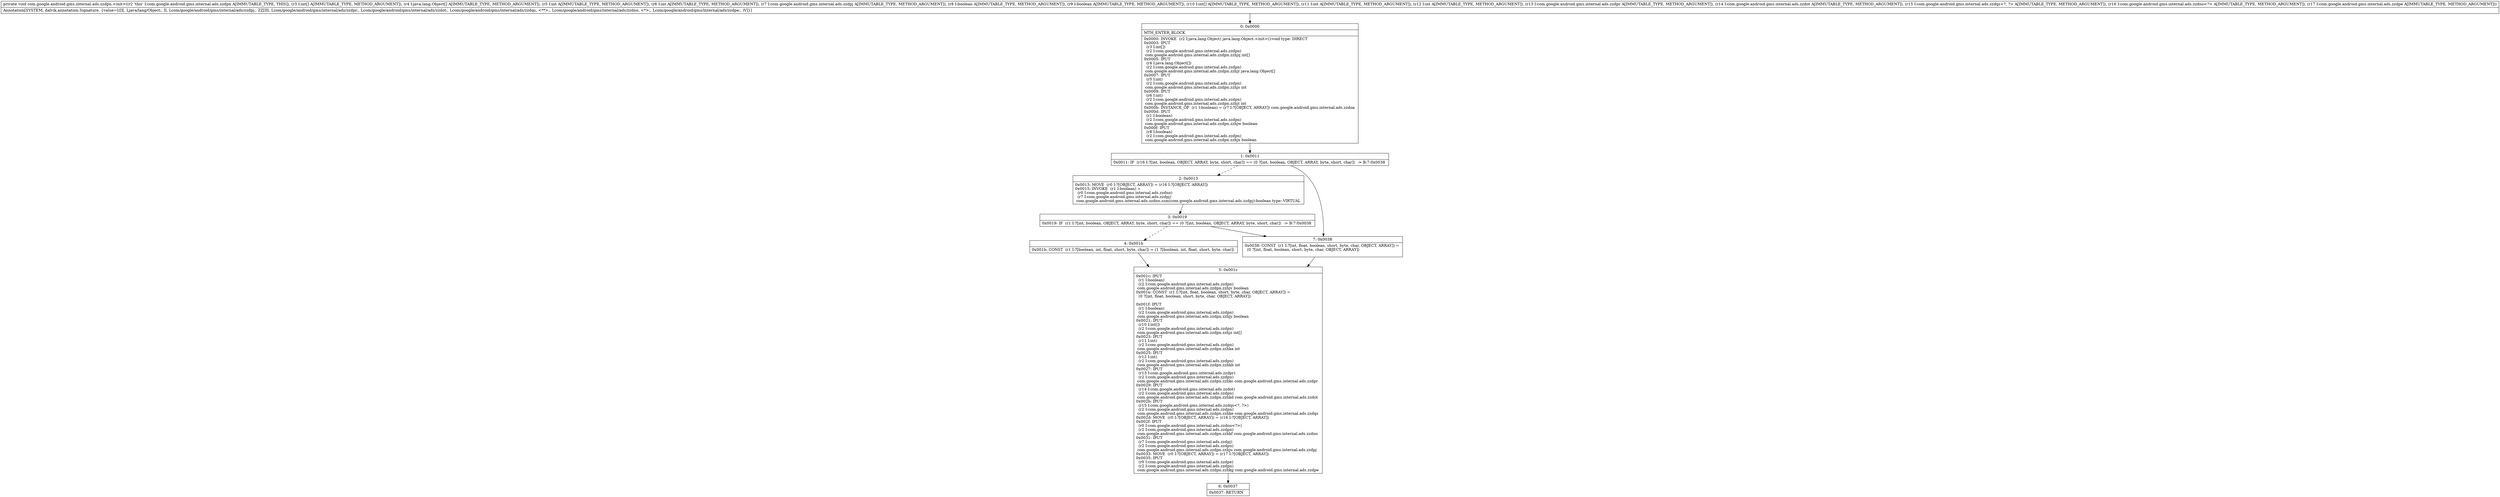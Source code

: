 digraph "CFG forcom.google.android.gms.internal.ads.zzdpn.\<init\>([I[Ljava\/lang\/Object;IILcom\/google\/android\/gms\/internal\/ads\/zzdpj;ZZ[IIILcom\/google\/android\/gms\/internal\/ads\/zzdpr;Lcom\/google\/android\/gms\/internal\/ads\/zzdot;Lcom\/google\/android\/gms\/internal\/ads\/zzdqs;Lcom\/google\/android\/gms\/internal\/ads\/zzdno;Lcom\/google\/android\/gms\/internal\/ads\/zzdpe;)V" {
Node_0 [shape=record,label="{0\:\ 0x0000|MTH_ENTER_BLOCK\l|0x0000: INVOKE  (r2 I:java.lang.Object) java.lang.Object.\<init\>():void type: DIRECT \l0x0003: IPUT  \l  (r3 I:int[])\l  (r2 I:com.google.android.gms.internal.ads.zzdpn)\l com.google.android.gms.internal.ads.zzdpn.zzhjq int[] \l0x0005: IPUT  \l  (r4 I:java.lang.Object[])\l  (r2 I:com.google.android.gms.internal.ads.zzdpn)\l com.google.android.gms.internal.ads.zzdpn.zzhjr java.lang.Object[] \l0x0007: IPUT  \l  (r5 I:int)\l  (r2 I:com.google.android.gms.internal.ads.zzdpn)\l com.google.android.gms.internal.ads.zzdpn.zzhjs int \l0x0009: IPUT  \l  (r6 I:int)\l  (r2 I:com.google.android.gms.internal.ads.zzdpn)\l com.google.android.gms.internal.ads.zzdpn.zzhjt int \l0x000b: INSTANCE_OF  (r1 I:boolean) = (r7 I:?[OBJECT, ARRAY]) com.google.android.gms.internal.ads.zzdoa \l0x000d: IPUT  \l  (r1 I:boolean)\l  (r2 I:com.google.android.gms.internal.ads.zzdpn)\l com.google.android.gms.internal.ads.zzdpn.zzhjw boolean \l0x000f: IPUT  \l  (r8 I:boolean)\l  (r2 I:com.google.android.gms.internal.ads.zzdpn)\l com.google.android.gms.internal.ads.zzdpn.zzhjx boolean \l}"];
Node_1 [shape=record,label="{1\:\ 0x0011|0x0011: IF  (r16 I:?[int, boolean, OBJECT, ARRAY, byte, short, char]) == (0 ?[int, boolean, OBJECT, ARRAY, byte, short, char])  \-\> B:7:0x0038 \l}"];
Node_2 [shape=record,label="{2\:\ 0x0013|0x0013: MOVE  (r0 I:?[OBJECT, ARRAY]) = (r16 I:?[OBJECT, ARRAY]) \l0x0015: INVOKE  (r1 I:boolean) = \l  (r0 I:com.google.android.gms.internal.ads.zzdno)\l  (r7 I:com.google.android.gms.internal.ads.zzdpj)\l com.google.android.gms.internal.ads.zzdno.zzm(com.google.android.gms.internal.ads.zzdpj):boolean type: VIRTUAL \l}"];
Node_3 [shape=record,label="{3\:\ 0x0019|0x0019: IF  (r1 I:?[int, boolean, OBJECT, ARRAY, byte, short, char]) == (0 ?[int, boolean, OBJECT, ARRAY, byte, short, char])  \-\> B:7:0x0038 \l}"];
Node_4 [shape=record,label="{4\:\ 0x001b|0x001b: CONST  (r1 I:?[boolean, int, float, short, byte, char]) = (1 ?[boolean, int, float, short, byte, char]) \l}"];
Node_5 [shape=record,label="{5\:\ 0x001c|0x001c: IPUT  \l  (r1 I:boolean)\l  (r2 I:com.google.android.gms.internal.ads.zzdpn)\l com.google.android.gms.internal.ads.zzdpn.zzhjv boolean \l0x001e: CONST  (r1 I:?[int, float, boolean, short, byte, char, OBJECT, ARRAY]) = \l  (0 ?[int, float, boolean, short, byte, char, OBJECT, ARRAY])\l \l0x001f: IPUT  \l  (r1 I:boolean)\l  (r2 I:com.google.android.gms.internal.ads.zzdpn)\l com.google.android.gms.internal.ads.zzdpn.zzhjy boolean \l0x0021: IPUT  \l  (r10 I:int[])\l  (r2 I:com.google.android.gms.internal.ads.zzdpn)\l com.google.android.gms.internal.ads.zzdpn.zzhjz int[] \l0x0023: IPUT  \l  (r11 I:int)\l  (r2 I:com.google.android.gms.internal.ads.zzdpn)\l com.google.android.gms.internal.ads.zzdpn.zzhka int \l0x0025: IPUT  \l  (r12 I:int)\l  (r2 I:com.google.android.gms.internal.ads.zzdpn)\l com.google.android.gms.internal.ads.zzdpn.zzhkb int \l0x0027: IPUT  \l  (r13 I:com.google.android.gms.internal.ads.zzdpr)\l  (r2 I:com.google.android.gms.internal.ads.zzdpn)\l com.google.android.gms.internal.ads.zzdpn.zzhkc com.google.android.gms.internal.ads.zzdpr \l0x0029: IPUT  \l  (r14 I:com.google.android.gms.internal.ads.zzdot)\l  (r2 I:com.google.android.gms.internal.ads.zzdpn)\l com.google.android.gms.internal.ads.zzdpn.zzhkd com.google.android.gms.internal.ads.zzdot \l0x002b: IPUT  \l  (r15 I:com.google.android.gms.internal.ads.zzdqs\<?, ?\>)\l  (r2 I:com.google.android.gms.internal.ads.zzdpn)\l com.google.android.gms.internal.ads.zzdpn.zzhke com.google.android.gms.internal.ads.zzdqs \l0x002d: MOVE  (r0 I:?[OBJECT, ARRAY]) = (r16 I:?[OBJECT, ARRAY]) \l0x002f: IPUT  \l  (r0 I:com.google.android.gms.internal.ads.zzdno\<?\>)\l  (r2 I:com.google.android.gms.internal.ads.zzdpn)\l com.google.android.gms.internal.ads.zzdpn.zzhkf com.google.android.gms.internal.ads.zzdno \l0x0031: IPUT  \l  (r7 I:com.google.android.gms.internal.ads.zzdpj)\l  (r2 I:com.google.android.gms.internal.ads.zzdpn)\l com.google.android.gms.internal.ads.zzdpn.zzhju com.google.android.gms.internal.ads.zzdpj \l0x0033: MOVE  (r0 I:?[OBJECT, ARRAY]) = (r17 I:?[OBJECT, ARRAY]) \l0x0035: IPUT  \l  (r0 I:com.google.android.gms.internal.ads.zzdpe)\l  (r2 I:com.google.android.gms.internal.ads.zzdpn)\l com.google.android.gms.internal.ads.zzdpn.zzhkg com.google.android.gms.internal.ads.zzdpe \l}"];
Node_6 [shape=record,label="{6\:\ 0x0037|0x0037: RETURN   \l}"];
Node_7 [shape=record,label="{7\:\ 0x0038|0x0038: CONST  (r1 I:?[int, float, boolean, short, byte, char, OBJECT, ARRAY]) = \l  (0 ?[int, float, boolean, short, byte, char, OBJECT, ARRAY])\l \l}"];
MethodNode[shape=record,label="{private void com.google.android.gms.internal.ads.zzdpn.\<init\>((r2 'this' I:com.google.android.gms.internal.ads.zzdpn A[IMMUTABLE_TYPE, THIS]), (r3 I:int[] A[IMMUTABLE_TYPE, METHOD_ARGUMENT]), (r4 I:java.lang.Object[] A[IMMUTABLE_TYPE, METHOD_ARGUMENT]), (r5 I:int A[IMMUTABLE_TYPE, METHOD_ARGUMENT]), (r6 I:int A[IMMUTABLE_TYPE, METHOD_ARGUMENT]), (r7 I:com.google.android.gms.internal.ads.zzdpj A[IMMUTABLE_TYPE, METHOD_ARGUMENT]), (r8 I:boolean A[IMMUTABLE_TYPE, METHOD_ARGUMENT]), (r9 I:boolean A[IMMUTABLE_TYPE, METHOD_ARGUMENT]), (r10 I:int[] A[IMMUTABLE_TYPE, METHOD_ARGUMENT]), (r11 I:int A[IMMUTABLE_TYPE, METHOD_ARGUMENT]), (r12 I:int A[IMMUTABLE_TYPE, METHOD_ARGUMENT]), (r13 I:com.google.android.gms.internal.ads.zzdpr A[IMMUTABLE_TYPE, METHOD_ARGUMENT]), (r14 I:com.google.android.gms.internal.ads.zzdot A[IMMUTABLE_TYPE, METHOD_ARGUMENT]), (r15 I:com.google.android.gms.internal.ads.zzdqs\<?, ?\> A[IMMUTABLE_TYPE, METHOD_ARGUMENT]), (r16 I:com.google.android.gms.internal.ads.zzdno\<?\> A[IMMUTABLE_TYPE, METHOD_ARGUMENT]), (r17 I:com.google.android.gms.internal.ads.zzdpe A[IMMUTABLE_TYPE, METHOD_ARGUMENT]))  | Annotation[SYSTEM, dalvik.annotation.Signature, \{value=[([I[, Ljava\/lang\/Object;, II, Lcom\/google\/android\/gms\/internal\/ads\/zzdpj;, ZZ[III, Lcom\/google\/android\/gms\/internal\/ads\/zzdpr;, Lcom\/google\/android\/gms\/internal\/ads\/zzdot;, Lcom\/google\/android\/gms\/internal\/ads\/zzdqs, \<**\>;, Lcom\/google\/android\/gms\/internal\/ads\/zzdno, \<*\>;, Lcom\/google\/android\/gms\/internal\/ads\/zzdpe;, )V]\}]\l}"];
MethodNode -> Node_0;
Node_0 -> Node_1;
Node_1 -> Node_2[style=dashed];
Node_1 -> Node_7;
Node_2 -> Node_3;
Node_3 -> Node_4[style=dashed];
Node_3 -> Node_7;
Node_4 -> Node_5;
Node_5 -> Node_6;
Node_7 -> Node_5;
}

